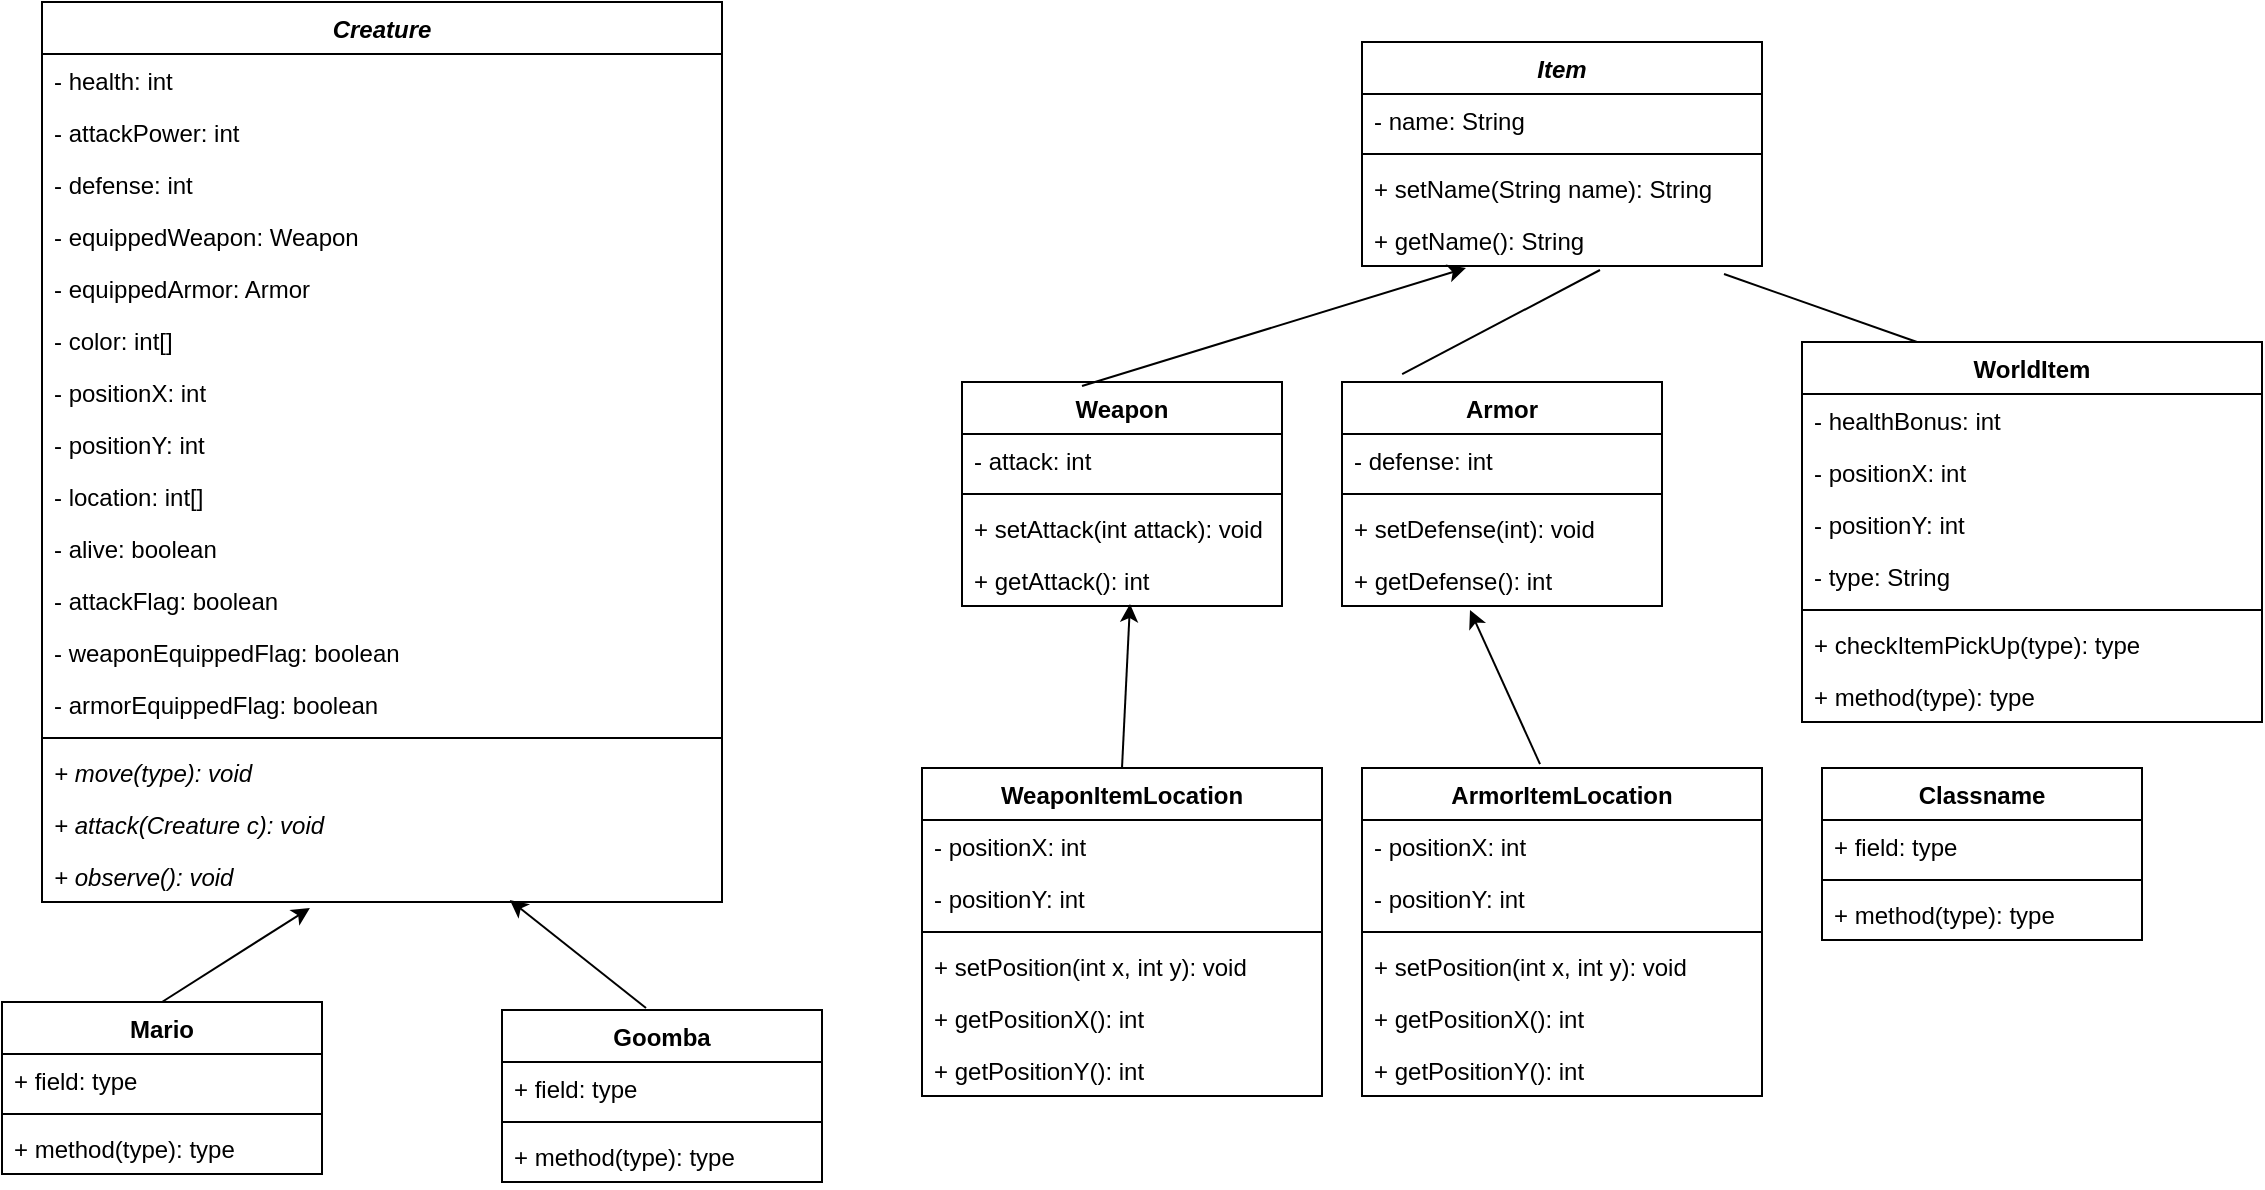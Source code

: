 <mxfile version="13.0.6" type="device"><diagram name="Page-1" id="e7e014a7-5840-1c2e-5031-d8a46d1fe8dd"><mxGraphModel dx="2062" dy="1166" grid="1" gridSize="10" guides="1" tooltips="1" connect="1" arrows="1" fold="1" page="1" pageScale="1" pageWidth="1169" pageHeight="826" background="#ffffff" math="0" shadow="0"><root><mxCell id="0"/><mxCell id="1" parent="0"/><mxCell id="5km8dyz-61nIEGrjDNBL-62" value="Item" style="swimlane;fontStyle=3;align=center;verticalAlign=top;childLayout=stackLayout;horizontal=1;startSize=26;horizontalStack=0;resizeParent=1;resizeParentMax=0;resizeLast=0;collapsible=1;marginBottom=0;" parent="1" vertex="1"><mxGeometry x="710" y="50" width="200" height="112" as="geometry"/></mxCell><mxCell id="5km8dyz-61nIEGrjDNBL-63" value="- name: String" style="text;strokeColor=none;fillColor=none;align=left;verticalAlign=top;spacingLeft=4;spacingRight=4;overflow=hidden;rotatable=0;points=[[0,0.5],[1,0.5]];portConstraint=eastwest;" parent="5km8dyz-61nIEGrjDNBL-62" vertex="1"><mxGeometry y="26" width="200" height="26" as="geometry"/></mxCell><mxCell id="5km8dyz-61nIEGrjDNBL-64" value="" style="line;strokeWidth=1;fillColor=none;align=left;verticalAlign=middle;spacingTop=-1;spacingLeft=3;spacingRight=3;rotatable=0;labelPosition=right;points=[];portConstraint=eastwest;" parent="5km8dyz-61nIEGrjDNBL-62" vertex="1"><mxGeometry y="52" width="200" height="8" as="geometry"/></mxCell><mxCell id="5km8dyz-61nIEGrjDNBL-65" value="+ setName(String name): String" style="text;strokeColor=none;fillColor=none;align=left;verticalAlign=top;spacingLeft=4;spacingRight=4;overflow=hidden;rotatable=0;points=[[0,0.5],[1,0.5]];portConstraint=eastwest;" parent="5km8dyz-61nIEGrjDNBL-62" vertex="1"><mxGeometry y="60" width="200" height="26" as="geometry"/></mxCell><mxCell id="5km8dyz-61nIEGrjDNBL-112" value="+ getName(): String" style="text;strokeColor=none;fillColor=none;align=left;verticalAlign=top;spacingLeft=4;spacingRight=4;overflow=hidden;rotatable=0;points=[[0,0.5],[1,0.5]];portConstraint=eastwest;" parent="5km8dyz-61nIEGrjDNBL-62" vertex="1"><mxGeometry y="86" width="200" height="26" as="geometry"/></mxCell><mxCell id="5km8dyz-61nIEGrjDNBL-81" value="" style="endArrow=none;html=1;entryX=0.188;entryY=-0.035;entryDx=0;entryDy=0;entryPerimeter=0;exitX=0.595;exitY=1.077;exitDx=0;exitDy=0;exitPerimeter=0;" parent="1" source="5km8dyz-61nIEGrjDNBL-112" target="5km8dyz-61nIEGrjDNBL-72" edge="1"><mxGeometry width="50" height="50" relative="1" as="geometry"><mxPoint x="870" y="150" as="sourcePoint"/><mxPoint x="950" y="190" as="targetPoint"/></mxGeometry></mxCell><mxCell id="5km8dyz-61nIEGrjDNBL-94" value="" style="endArrow=none;html=1;exitX=0.905;exitY=1.154;exitDx=0;exitDy=0;entryX=0.25;entryY=0;entryDx=0;entryDy=0;exitPerimeter=0;" parent="1" source="5km8dyz-61nIEGrjDNBL-112" target="5km8dyz-61nIEGrjDNBL-90" edge="1"><mxGeometry width="50" height="50" relative="1" as="geometry"><mxPoint x="870" y="115" as="sourcePoint"/><mxPoint x="970" y="70" as="targetPoint"/></mxGeometry></mxCell><mxCell id="5km8dyz-61nIEGrjDNBL-68" value="Weapon" style="swimlane;fontStyle=1;align=center;verticalAlign=top;childLayout=stackLayout;horizontal=1;startSize=26;horizontalStack=0;resizeParent=1;resizeParentMax=0;resizeLast=0;collapsible=1;marginBottom=0;" parent="1" vertex="1"><mxGeometry x="510" y="220" width="160" height="112" as="geometry"/></mxCell><mxCell id="5km8dyz-61nIEGrjDNBL-69" value="- attack: int" style="text;strokeColor=none;fillColor=none;align=left;verticalAlign=top;spacingLeft=4;spacingRight=4;overflow=hidden;rotatable=0;points=[[0,0.5],[1,0.5]];portConstraint=eastwest;" parent="5km8dyz-61nIEGrjDNBL-68" vertex="1"><mxGeometry y="26" width="160" height="26" as="geometry"/></mxCell><mxCell id="5km8dyz-61nIEGrjDNBL-70" value="" style="line;strokeWidth=1;fillColor=none;align=left;verticalAlign=middle;spacingTop=-1;spacingLeft=3;spacingRight=3;rotatable=0;labelPosition=right;points=[];portConstraint=eastwest;" parent="5km8dyz-61nIEGrjDNBL-68" vertex="1"><mxGeometry y="52" width="160" height="8" as="geometry"/></mxCell><mxCell id="5km8dyz-61nIEGrjDNBL-103" value="+ setAttack(int attack): void" style="text;strokeColor=none;fillColor=none;align=left;verticalAlign=top;spacingLeft=4;spacingRight=4;overflow=hidden;rotatable=0;points=[[0,0.5],[1,0.5]];portConstraint=eastwest;" parent="5km8dyz-61nIEGrjDNBL-68" vertex="1"><mxGeometry y="60" width="160" height="26" as="geometry"/></mxCell><mxCell id="5km8dyz-61nIEGrjDNBL-71" value="+ getAttack(): int" style="text;strokeColor=none;fillColor=none;align=left;verticalAlign=top;spacingLeft=4;spacingRight=4;overflow=hidden;rotatable=0;points=[[0,0.5],[1,0.5]];portConstraint=eastwest;" parent="5km8dyz-61nIEGrjDNBL-68" vertex="1"><mxGeometry y="86" width="160" height="26" as="geometry"/></mxCell><mxCell id="5km8dyz-61nIEGrjDNBL-130" value="" style="endArrow=classic;html=1;exitX=0.5;exitY=0;exitDx=0;exitDy=0;entryX=0.394;entryY=1.115;entryDx=0;entryDy=0;entryPerimeter=0;" parent="1" source="5km8dyz-61nIEGrjDNBL-86" target="5km8dyz-61nIEGrjDNBL-61" edge="1"><mxGeometry width="50" height="50" relative="1" as="geometry"><mxPoint x="120" y="552" as="sourcePoint"/><mxPoint x="263.13" y="412" as="targetPoint"/></mxGeometry></mxCell><mxCell id="5km8dyz-61nIEGrjDNBL-131" value="" style="endArrow=classic;html=1;exitX=0.45;exitY=-0.012;exitDx=0;exitDy=0;exitPerimeter=0;entryX=0.688;entryY=0.962;entryDx=0;entryDy=0;entryPerimeter=0;" parent="1" source="5km8dyz-61nIEGrjDNBL-82" target="5km8dyz-61nIEGrjDNBL-61" edge="1"><mxGeometry width="50" height="50" relative="1" as="geometry"><mxPoint x="330" y="540" as="sourcePoint"/><mxPoint x="286.987" y="412" as="targetPoint"/></mxGeometry></mxCell><mxCell id="5km8dyz-61nIEGrjDNBL-132" value="" style="endArrow=classic;html=1;entryX=0.26;entryY=1.038;entryDx=0;entryDy=0;entryPerimeter=0;exitX=0.375;exitY=0.018;exitDx=0;exitDy=0;exitPerimeter=0;" parent="1" source="5km8dyz-61nIEGrjDNBL-68" target="5km8dyz-61nIEGrjDNBL-112" edge="1"><mxGeometry width="50" height="50" relative="1" as="geometry"><mxPoint x="585" y="220" as="sourcePoint"/><mxPoint x="635" y="170" as="targetPoint"/></mxGeometry></mxCell><mxCell id="iUlsAs44r0-AGcVHW62a-6" value="" style="endArrow=classic;html=1;entryX=0.525;entryY=0.962;entryDx=0;entryDy=0;entryPerimeter=0;exitX=0.5;exitY=0;exitDx=0;exitDy=0;" edge="1" parent="1" source="iUlsAs44r0-AGcVHW62a-1" target="5km8dyz-61nIEGrjDNBL-71"><mxGeometry width="50" height="50" relative="1" as="geometry"><mxPoint x="594" y="420" as="sourcePoint"/><mxPoint x="610" y="370" as="targetPoint"/></mxGeometry></mxCell><mxCell id="5km8dyz-61nIEGrjDNBL-72" value="Armor" style="swimlane;fontStyle=1;align=center;verticalAlign=top;childLayout=stackLayout;horizontal=1;startSize=26;horizontalStack=0;resizeParent=1;resizeParentMax=0;resizeLast=0;collapsible=1;marginBottom=0;" parent="1" vertex="1"><mxGeometry x="700" y="220" width="160" height="112" as="geometry"/></mxCell><mxCell id="5km8dyz-61nIEGrjDNBL-73" value="- defense: int" style="text;strokeColor=none;fillColor=none;align=left;verticalAlign=top;spacingLeft=4;spacingRight=4;overflow=hidden;rotatable=0;points=[[0,0.5],[1,0.5]];portConstraint=eastwest;" parent="5km8dyz-61nIEGrjDNBL-72" vertex="1"><mxGeometry y="26" width="160" height="26" as="geometry"/></mxCell><mxCell id="5km8dyz-61nIEGrjDNBL-74" value="" style="line;strokeWidth=1;fillColor=none;align=left;verticalAlign=middle;spacingTop=-1;spacingLeft=3;spacingRight=3;rotatable=0;labelPosition=right;points=[];portConstraint=eastwest;" parent="5km8dyz-61nIEGrjDNBL-72" vertex="1"><mxGeometry y="52" width="160" height="8" as="geometry"/></mxCell><mxCell id="5km8dyz-61nIEGrjDNBL-75" value="+ setDefense(int): void" style="text;strokeColor=none;fillColor=none;align=left;verticalAlign=top;spacingLeft=4;spacingRight=4;overflow=hidden;rotatable=0;points=[[0,0.5],[1,0.5]];portConstraint=eastwest;" parent="5km8dyz-61nIEGrjDNBL-72" vertex="1"><mxGeometry y="60" width="160" height="26" as="geometry"/></mxCell><mxCell id="5km8dyz-61nIEGrjDNBL-116" value="+ getDefense(): int" style="text;strokeColor=none;fillColor=none;align=left;verticalAlign=top;spacingLeft=4;spacingRight=4;overflow=hidden;rotatable=0;points=[[0,0.5],[1,0.5]];portConstraint=eastwest;" parent="5km8dyz-61nIEGrjDNBL-72" vertex="1"><mxGeometry y="86" width="160" height="26" as="geometry"/></mxCell><mxCell id="5km8dyz-61nIEGrjDNBL-82" value="Goomba" style="swimlane;fontStyle=1;align=center;verticalAlign=top;childLayout=stackLayout;horizontal=1;startSize=26;horizontalStack=0;resizeParent=1;resizeParentMax=0;resizeLast=0;collapsible=1;marginBottom=0;" parent="1" vertex="1"><mxGeometry x="280" y="534" width="160" height="86" as="geometry"/></mxCell><mxCell id="5km8dyz-61nIEGrjDNBL-83" value="+ field: type" style="text;strokeColor=none;fillColor=none;align=left;verticalAlign=top;spacingLeft=4;spacingRight=4;overflow=hidden;rotatable=0;points=[[0,0.5],[1,0.5]];portConstraint=eastwest;" parent="5km8dyz-61nIEGrjDNBL-82" vertex="1"><mxGeometry y="26" width="160" height="26" as="geometry"/></mxCell><mxCell id="5km8dyz-61nIEGrjDNBL-84" value="" style="line;strokeWidth=1;fillColor=none;align=left;verticalAlign=middle;spacingTop=-1;spacingLeft=3;spacingRight=3;rotatable=0;labelPosition=right;points=[];portConstraint=eastwest;" parent="5km8dyz-61nIEGrjDNBL-82" vertex="1"><mxGeometry y="52" width="160" height="8" as="geometry"/></mxCell><mxCell id="5km8dyz-61nIEGrjDNBL-85" value="+ method(type): type" style="text;strokeColor=none;fillColor=none;align=left;verticalAlign=top;spacingLeft=4;spacingRight=4;overflow=hidden;rotatable=0;points=[[0,0.5],[1,0.5]];portConstraint=eastwest;" parent="5km8dyz-61nIEGrjDNBL-82" vertex="1"><mxGeometry y="60" width="160" height="26" as="geometry"/></mxCell><mxCell id="5km8dyz-61nIEGrjDNBL-86" value="Mario" style="swimlane;fontStyle=1;align=center;verticalAlign=top;childLayout=stackLayout;horizontal=1;startSize=26;horizontalStack=0;resizeParent=1;resizeParentMax=0;resizeLast=0;collapsible=1;marginBottom=0;" parent="1" vertex="1"><mxGeometry x="30" y="530" width="160" height="86" as="geometry"/></mxCell><mxCell id="5km8dyz-61nIEGrjDNBL-87" value="+ field: type" style="text;strokeColor=none;fillColor=none;align=left;verticalAlign=top;spacingLeft=4;spacingRight=4;overflow=hidden;rotatable=0;points=[[0,0.5],[1,0.5]];portConstraint=eastwest;" parent="5km8dyz-61nIEGrjDNBL-86" vertex="1"><mxGeometry y="26" width="160" height="26" as="geometry"/></mxCell><mxCell id="5km8dyz-61nIEGrjDNBL-88" value="" style="line;strokeWidth=1;fillColor=none;align=left;verticalAlign=middle;spacingTop=-1;spacingLeft=3;spacingRight=3;rotatable=0;labelPosition=right;points=[];portConstraint=eastwest;" parent="5km8dyz-61nIEGrjDNBL-86" vertex="1"><mxGeometry y="52" width="160" height="8" as="geometry"/></mxCell><mxCell id="5km8dyz-61nIEGrjDNBL-89" value="+ method(type): type" style="text;strokeColor=none;fillColor=none;align=left;verticalAlign=top;spacingLeft=4;spacingRight=4;overflow=hidden;rotatable=0;points=[[0,0.5],[1,0.5]];portConstraint=eastwest;" parent="5km8dyz-61nIEGrjDNBL-86" vertex="1"><mxGeometry y="60" width="160" height="26" as="geometry"/></mxCell><mxCell id="iUlsAs44r0-AGcVHW62a-1" value="WeaponItemLocation" style="swimlane;fontStyle=1;align=center;verticalAlign=top;childLayout=stackLayout;horizontal=1;startSize=26;horizontalStack=0;resizeParent=1;resizeParentMax=0;resizeLast=0;collapsible=1;marginBottom=0;" vertex="1" parent="1"><mxGeometry x="490" y="413" width="200" height="164" as="geometry"/></mxCell><mxCell id="iUlsAs44r0-AGcVHW62a-2" value="- positionX: int" style="text;strokeColor=none;fillColor=none;align=left;verticalAlign=top;spacingLeft=4;spacingRight=4;overflow=hidden;rotatable=0;points=[[0,0.5],[1,0.5]];portConstraint=eastwest;" vertex="1" parent="iUlsAs44r0-AGcVHW62a-1"><mxGeometry y="26" width="200" height="26" as="geometry"/></mxCell><mxCell id="iUlsAs44r0-AGcVHW62a-7" value="- positionY: int" style="text;strokeColor=none;fillColor=none;align=left;verticalAlign=top;spacingLeft=4;spacingRight=4;overflow=hidden;rotatable=0;points=[[0,0.5],[1,0.5]];portConstraint=eastwest;" vertex="1" parent="iUlsAs44r0-AGcVHW62a-1"><mxGeometry y="52" width="200" height="26" as="geometry"/></mxCell><mxCell id="iUlsAs44r0-AGcVHW62a-3" value="" style="line;strokeWidth=1;fillColor=none;align=left;verticalAlign=middle;spacingTop=-1;spacingLeft=3;spacingRight=3;rotatable=0;labelPosition=right;points=[];portConstraint=eastwest;" vertex="1" parent="iUlsAs44r0-AGcVHW62a-1"><mxGeometry y="78" width="200" height="8" as="geometry"/></mxCell><mxCell id="iUlsAs44r0-AGcVHW62a-4" value="+ setPosition(int x, int y): void" style="text;strokeColor=none;fillColor=none;align=left;verticalAlign=top;spacingLeft=4;spacingRight=4;overflow=hidden;rotatable=0;points=[[0,0.5],[1,0.5]];portConstraint=eastwest;" vertex="1" parent="iUlsAs44r0-AGcVHW62a-1"><mxGeometry y="86" width="200" height="26" as="geometry"/></mxCell><mxCell id="iUlsAs44r0-AGcVHW62a-8" value="+ getPositionX(): int" style="text;strokeColor=none;fillColor=none;align=left;verticalAlign=top;spacingLeft=4;spacingRight=4;overflow=hidden;rotatable=0;points=[[0,0.5],[1,0.5]];portConstraint=eastwest;" vertex="1" parent="iUlsAs44r0-AGcVHW62a-1"><mxGeometry y="112" width="200" height="26" as="geometry"/></mxCell><mxCell id="iUlsAs44r0-AGcVHW62a-9" value="+ getPositionY(): int" style="text;strokeColor=none;fillColor=none;align=left;verticalAlign=top;spacingLeft=4;spacingRight=4;overflow=hidden;rotatable=0;points=[[0,0.5],[1,0.5]];portConstraint=eastwest;" vertex="1" parent="iUlsAs44r0-AGcVHW62a-1"><mxGeometry y="138" width="200" height="26" as="geometry"/></mxCell><mxCell id="iUlsAs44r0-AGcVHW62a-10" value="ArmorItemLocation" style="swimlane;fontStyle=1;align=center;verticalAlign=top;childLayout=stackLayout;horizontal=1;startSize=26;horizontalStack=0;resizeParent=1;resizeParentMax=0;resizeLast=0;collapsible=1;marginBottom=0;" vertex="1" parent="1"><mxGeometry x="710" y="413" width="200" height="164" as="geometry"/></mxCell><mxCell id="iUlsAs44r0-AGcVHW62a-11" value="- positionX: int" style="text;strokeColor=none;fillColor=none;align=left;verticalAlign=top;spacingLeft=4;spacingRight=4;overflow=hidden;rotatable=0;points=[[0,0.5],[1,0.5]];portConstraint=eastwest;" vertex="1" parent="iUlsAs44r0-AGcVHW62a-10"><mxGeometry y="26" width="200" height="26" as="geometry"/></mxCell><mxCell id="iUlsAs44r0-AGcVHW62a-12" value="- positionY: int" style="text;strokeColor=none;fillColor=none;align=left;verticalAlign=top;spacingLeft=4;spacingRight=4;overflow=hidden;rotatable=0;points=[[0,0.5],[1,0.5]];portConstraint=eastwest;" vertex="1" parent="iUlsAs44r0-AGcVHW62a-10"><mxGeometry y="52" width="200" height="26" as="geometry"/></mxCell><mxCell id="iUlsAs44r0-AGcVHW62a-13" value="" style="line;strokeWidth=1;fillColor=none;align=left;verticalAlign=middle;spacingTop=-1;spacingLeft=3;spacingRight=3;rotatable=0;labelPosition=right;points=[];portConstraint=eastwest;" vertex="1" parent="iUlsAs44r0-AGcVHW62a-10"><mxGeometry y="78" width="200" height="8" as="geometry"/></mxCell><mxCell id="iUlsAs44r0-AGcVHW62a-14" value="+ setPosition(int x, int y): void" style="text;strokeColor=none;fillColor=none;align=left;verticalAlign=top;spacingLeft=4;spacingRight=4;overflow=hidden;rotatable=0;points=[[0,0.5],[1,0.5]];portConstraint=eastwest;" vertex="1" parent="iUlsAs44r0-AGcVHW62a-10"><mxGeometry y="86" width="200" height="26" as="geometry"/></mxCell><mxCell id="iUlsAs44r0-AGcVHW62a-15" value="+ getPositionX(): int" style="text;strokeColor=none;fillColor=none;align=left;verticalAlign=top;spacingLeft=4;spacingRight=4;overflow=hidden;rotatable=0;points=[[0,0.5],[1,0.5]];portConstraint=eastwest;" vertex="1" parent="iUlsAs44r0-AGcVHW62a-10"><mxGeometry y="112" width="200" height="26" as="geometry"/></mxCell><mxCell id="iUlsAs44r0-AGcVHW62a-16" value="+ getPositionY(): int" style="text;strokeColor=none;fillColor=none;align=left;verticalAlign=top;spacingLeft=4;spacingRight=4;overflow=hidden;rotatable=0;points=[[0,0.5],[1,0.5]];portConstraint=eastwest;" vertex="1" parent="iUlsAs44r0-AGcVHW62a-10"><mxGeometry y="138" width="200" height="26" as="geometry"/></mxCell><mxCell id="5km8dyz-61nIEGrjDNBL-90" value="WorldItem" style="swimlane;fontStyle=1;align=center;verticalAlign=top;childLayout=stackLayout;horizontal=1;startSize=26;horizontalStack=0;resizeParent=1;resizeParentMax=0;resizeLast=0;collapsible=1;marginBottom=0;" parent="1" vertex="1"><mxGeometry x="930" y="200" width="230" height="190" as="geometry"/></mxCell><mxCell id="5km8dyz-61nIEGrjDNBL-91" value="- healthBonus: int" style="text;strokeColor=none;fillColor=none;align=left;verticalAlign=top;spacingLeft=4;spacingRight=4;overflow=hidden;rotatable=0;points=[[0,0.5],[1,0.5]];portConstraint=eastwest;" parent="5km8dyz-61nIEGrjDNBL-90" vertex="1"><mxGeometry y="26" width="230" height="26" as="geometry"/></mxCell><mxCell id="5km8dyz-61nIEGrjDNBL-118" value="- positionX: int" style="text;strokeColor=none;fillColor=none;align=left;verticalAlign=top;spacingLeft=4;spacingRight=4;overflow=hidden;rotatable=0;points=[[0,0.5],[1,0.5]];portConstraint=eastwest;" parent="5km8dyz-61nIEGrjDNBL-90" vertex="1"><mxGeometry y="52" width="230" height="26" as="geometry"/></mxCell><mxCell id="5km8dyz-61nIEGrjDNBL-128" value="- positionY: int" style="text;strokeColor=none;fillColor=none;align=left;verticalAlign=top;spacingLeft=4;spacingRight=4;overflow=hidden;rotatable=0;points=[[0,0.5],[1,0.5]];portConstraint=eastwest;" parent="5km8dyz-61nIEGrjDNBL-90" vertex="1"><mxGeometry y="78" width="230" height="26" as="geometry"/></mxCell><mxCell id="5km8dyz-61nIEGrjDNBL-119" value="- type: String" style="text;strokeColor=none;fillColor=none;align=left;verticalAlign=top;spacingLeft=4;spacingRight=4;overflow=hidden;rotatable=0;points=[[0,0.5],[1,0.5]];portConstraint=eastwest;" parent="5km8dyz-61nIEGrjDNBL-90" vertex="1"><mxGeometry y="104" width="230" height="26" as="geometry"/></mxCell><mxCell id="5km8dyz-61nIEGrjDNBL-92" value="" style="line;strokeWidth=1;fillColor=none;align=left;verticalAlign=middle;spacingTop=-1;spacingLeft=3;spacingRight=3;rotatable=0;labelPosition=right;points=[];portConstraint=eastwest;" parent="5km8dyz-61nIEGrjDNBL-90" vertex="1"><mxGeometry y="130" width="230" height="8" as="geometry"/></mxCell><mxCell id="5km8dyz-61nIEGrjDNBL-93" value="+ checkItemPickUp(type): type" style="text;strokeColor=none;fillColor=none;align=left;verticalAlign=top;spacingLeft=4;spacingRight=4;overflow=hidden;rotatable=0;points=[[0,0.5],[1,0.5]];portConstraint=eastwest;" parent="5km8dyz-61nIEGrjDNBL-90" vertex="1"><mxGeometry y="138" width="230" height="26" as="geometry"/></mxCell><mxCell id="5km8dyz-61nIEGrjDNBL-129" value="+ method(type): type" style="text;strokeColor=none;fillColor=none;align=left;verticalAlign=top;spacingLeft=4;spacingRight=4;overflow=hidden;rotatable=0;points=[[0,0.5],[1,0.5]];portConstraint=eastwest;" parent="5km8dyz-61nIEGrjDNBL-90" vertex="1"><mxGeometry y="164" width="230" height="26" as="geometry"/></mxCell><mxCell id="iUlsAs44r0-AGcVHW62a-17" value="" style="endArrow=classic;html=1;entryX=0.4;entryY=1.077;entryDx=0;entryDy=0;entryPerimeter=0;exitX=0.445;exitY=-0.012;exitDx=0;exitDy=0;exitPerimeter=0;" edge="1" parent="1" source="iUlsAs44r0-AGcVHW62a-10" target="5km8dyz-61nIEGrjDNBL-116"><mxGeometry width="50" height="50" relative="1" as="geometry"><mxPoint x="778" y="412.99" as="sourcePoint"/><mxPoint x="782" y="331.002" as="targetPoint"/></mxGeometry></mxCell><mxCell id="5km8dyz-61nIEGrjDNBL-124" value="Classname" style="swimlane;fontStyle=1;align=center;verticalAlign=top;childLayout=stackLayout;horizontal=1;startSize=26;horizontalStack=0;resizeParent=1;resizeParentMax=0;resizeLast=0;collapsible=1;marginBottom=0;" parent="1" vertex="1"><mxGeometry x="940" y="413" width="160" height="86" as="geometry"/></mxCell><mxCell id="5km8dyz-61nIEGrjDNBL-125" value="+ field: type" style="text;strokeColor=none;fillColor=none;align=left;verticalAlign=top;spacingLeft=4;spacingRight=4;overflow=hidden;rotatable=0;points=[[0,0.5],[1,0.5]];portConstraint=eastwest;" parent="5km8dyz-61nIEGrjDNBL-124" vertex="1"><mxGeometry y="26" width="160" height="26" as="geometry"/></mxCell><mxCell id="5km8dyz-61nIEGrjDNBL-126" value="" style="line;strokeWidth=1;fillColor=none;align=left;verticalAlign=middle;spacingTop=-1;spacingLeft=3;spacingRight=3;rotatable=0;labelPosition=right;points=[];portConstraint=eastwest;" parent="5km8dyz-61nIEGrjDNBL-124" vertex="1"><mxGeometry y="52" width="160" height="8" as="geometry"/></mxCell><mxCell id="5km8dyz-61nIEGrjDNBL-127" value="+ method(type): type" style="text;strokeColor=none;fillColor=none;align=left;verticalAlign=top;spacingLeft=4;spacingRight=4;overflow=hidden;rotatable=0;points=[[0,0.5],[1,0.5]];portConstraint=eastwest;" parent="5km8dyz-61nIEGrjDNBL-124" vertex="1"><mxGeometry y="60" width="160" height="26" as="geometry"/></mxCell><mxCell id="5km8dyz-61nIEGrjDNBL-51" value="Creature" style="swimlane;fontStyle=3;align=center;verticalAlign=top;childLayout=stackLayout;horizontal=1;startSize=26;horizontalStack=0;resizeParent=1;resizeParentMax=0;resizeLast=0;collapsible=1;marginBottom=0;" parent="1" vertex="1"><mxGeometry x="50" y="30" width="340" height="450" as="geometry"/></mxCell><mxCell id="5km8dyz-61nIEGrjDNBL-52" value="- health: int" style="text;strokeColor=none;fillColor=none;align=left;verticalAlign=top;spacingLeft=4;spacingRight=4;overflow=hidden;rotatable=0;points=[[0,0.5],[1,0.5]];portConstraint=eastwest;" parent="5km8dyz-61nIEGrjDNBL-51" vertex="1"><mxGeometry y="26" width="340" height="26" as="geometry"/></mxCell><mxCell id="5km8dyz-61nIEGrjDNBL-55" value="- attackPower: int" style="text;strokeColor=none;fillColor=none;align=left;verticalAlign=top;spacingLeft=4;spacingRight=4;overflow=hidden;rotatable=0;points=[[0,0.5],[1,0.5]];portConstraint=eastwest;" parent="5km8dyz-61nIEGrjDNBL-51" vertex="1"><mxGeometry y="52" width="340" height="26" as="geometry"/></mxCell><mxCell id="5km8dyz-61nIEGrjDNBL-56" value="- defense: int" style="text;strokeColor=none;fillColor=none;align=left;verticalAlign=top;spacingLeft=4;spacingRight=4;overflow=hidden;rotatable=0;points=[[0,0.5],[1,0.5]];portConstraint=eastwest;" parent="5km8dyz-61nIEGrjDNBL-51" vertex="1"><mxGeometry y="78" width="340" height="26" as="geometry"/></mxCell><mxCell id="5km8dyz-61nIEGrjDNBL-57" value="- equippedWeapon: Weapon" style="text;strokeColor=none;fillColor=none;align=left;verticalAlign=top;spacingLeft=4;spacingRight=4;overflow=hidden;rotatable=0;points=[[0,0.5],[1,0.5]];portConstraint=eastwest;" parent="5km8dyz-61nIEGrjDNBL-51" vertex="1"><mxGeometry y="104" width="340" height="26" as="geometry"/></mxCell><mxCell id="5km8dyz-61nIEGrjDNBL-108" value="- equippedArmor: Armor" style="text;strokeColor=none;fillColor=none;align=left;verticalAlign=top;spacingLeft=4;spacingRight=4;overflow=hidden;rotatable=0;points=[[0,0.5],[1,0.5]];portConstraint=eastwest;" parent="5km8dyz-61nIEGrjDNBL-51" vertex="1"><mxGeometry y="130" width="340" height="26" as="geometry"/></mxCell><mxCell id="iUlsAs44r0-AGcVHW62a-18" value="- color: int[]" style="text;strokeColor=none;fillColor=none;align=left;verticalAlign=top;spacingLeft=4;spacingRight=4;overflow=hidden;rotatable=0;points=[[0,0.5],[1,0.5]];portConstraint=eastwest;" vertex="1" parent="5km8dyz-61nIEGrjDNBL-51"><mxGeometry y="156" width="340" height="26" as="geometry"/></mxCell><mxCell id="5km8dyz-61nIEGrjDNBL-109" value="- positionX: int" style="text;strokeColor=none;fillColor=none;align=left;verticalAlign=top;spacingLeft=4;spacingRight=4;overflow=hidden;rotatable=0;points=[[0,0.5],[1,0.5]];portConstraint=eastwest;" parent="5km8dyz-61nIEGrjDNBL-51" vertex="1"><mxGeometry y="182" width="340" height="26" as="geometry"/></mxCell><mxCell id="iUlsAs44r0-AGcVHW62a-37" value="- positionY: int" style="text;strokeColor=none;fillColor=none;align=left;verticalAlign=top;spacingLeft=4;spacingRight=4;overflow=hidden;rotatable=0;points=[[0,0.5],[1,0.5]];portConstraint=eastwest;" vertex="1" parent="5km8dyz-61nIEGrjDNBL-51"><mxGeometry y="208" width="340" height="26" as="geometry"/></mxCell><mxCell id="iUlsAs44r0-AGcVHW62a-38" value="- location: int[]" style="text;strokeColor=none;fillColor=none;align=left;verticalAlign=top;spacingLeft=4;spacingRight=4;overflow=hidden;rotatable=0;points=[[0,0.5],[1,0.5]];portConstraint=eastwest;" vertex="1" parent="5km8dyz-61nIEGrjDNBL-51"><mxGeometry y="234" width="340" height="26" as="geometry"/></mxCell><mxCell id="iUlsAs44r0-AGcVHW62a-39" value="- alive: boolean" style="text;strokeColor=none;fillColor=none;align=left;verticalAlign=top;spacingLeft=4;spacingRight=4;overflow=hidden;rotatable=0;points=[[0,0.5],[1,0.5]];portConstraint=eastwest;" vertex="1" parent="5km8dyz-61nIEGrjDNBL-51"><mxGeometry y="260" width="340" height="26" as="geometry"/></mxCell><mxCell id="iUlsAs44r0-AGcVHW62a-40" value="- attackFlag: boolean" style="text;strokeColor=none;fillColor=none;align=left;verticalAlign=top;spacingLeft=4;spacingRight=4;overflow=hidden;rotatable=0;points=[[0,0.5],[1,0.5]];portConstraint=eastwest;" vertex="1" parent="5km8dyz-61nIEGrjDNBL-51"><mxGeometry y="286" width="340" height="26" as="geometry"/></mxCell><mxCell id="iUlsAs44r0-AGcVHW62a-41" value="- weaponEquippedFlag: boolean" style="text;strokeColor=none;fillColor=none;align=left;verticalAlign=top;spacingLeft=4;spacingRight=4;overflow=hidden;rotatable=0;points=[[0,0.5],[1,0.5]];portConstraint=eastwest;" vertex="1" parent="5km8dyz-61nIEGrjDNBL-51"><mxGeometry y="312" width="340" height="26" as="geometry"/></mxCell><mxCell id="5km8dyz-61nIEGrjDNBL-58" value="- armorEquippedFlag: boolean" style="text;strokeColor=none;fillColor=none;align=left;verticalAlign=top;spacingLeft=4;spacingRight=4;overflow=hidden;rotatable=0;points=[[0,0.5],[1,0.5]];portConstraint=eastwest;" parent="5km8dyz-61nIEGrjDNBL-51" vertex="1"><mxGeometry y="338" width="340" height="26" as="geometry"/></mxCell><mxCell id="5km8dyz-61nIEGrjDNBL-53" value="" style="line;strokeWidth=1;fillColor=none;align=left;verticalAlign=middle;spacingTop=-1;spacingLeft=3;spacingRight=3;rotatable=0;labelPosition=right;points=[];portConstraint=eastwest;" parent="5km8dyz-61nIEGrjDNBL-51" vertex="1"><mxGeometry y="364" width="340" height="8" as="geometry"/></mxCell><mxCell id="5km8dyz-61nIEGrjDNBL-54" value="+ move(type): void" style="text;strokeColor=none;fillColor=none;align=left;verticalAlign=top;spacingLeft=4;spacingRight=4;overflow=hidden;rotatable=0;points=[[0,0.5],[1,0.5]];portConstraint=eastwest;fontStyle=2" parent="5km8dyz-61nIEGrjDNBL-51" vertex="1"><mxGeometry y="372" width="340" height="26" as="geometry"/></mxCell><mxCell id="5km8dyz-61nIEGrjDNBL-60" value="+ attack(Creature c): void" style="text;strokeColor=none;fillColor=none;align=left;verticalAlign=top;spacingLeft=4;spacingRight=4;overflow=hidden;rotatable=0;points=[[0,0.5],[1,0.5]];portConstraint=eastwest;fontStyle=2" parent="5km8dyz-61nIEGrjDNBL-51" vertex="1"><mxGeometry y="398" width="340" height="26" as="geometry"/></mxCell><mxCell id="5km8dyz-61nIEGrjDNBL-61" value="+ observe(): void" style="text;strokeColor=none;fillColor=none;align=left;verticalAlign=top;spacingLeft=4;spacingRight=4;overflow=hidden;rotatable=0;points=[[0,0.5],[1,0.5]];portConstraint=eastwest;fontStyle=2" parent="5km8dyz-61nIEGrjDNBL-51" vertex="1"><mxGeometry y="424" width="340" height="26" as="geometry"/></mxCell></root></mxGraphModel></diagram></mxfile>